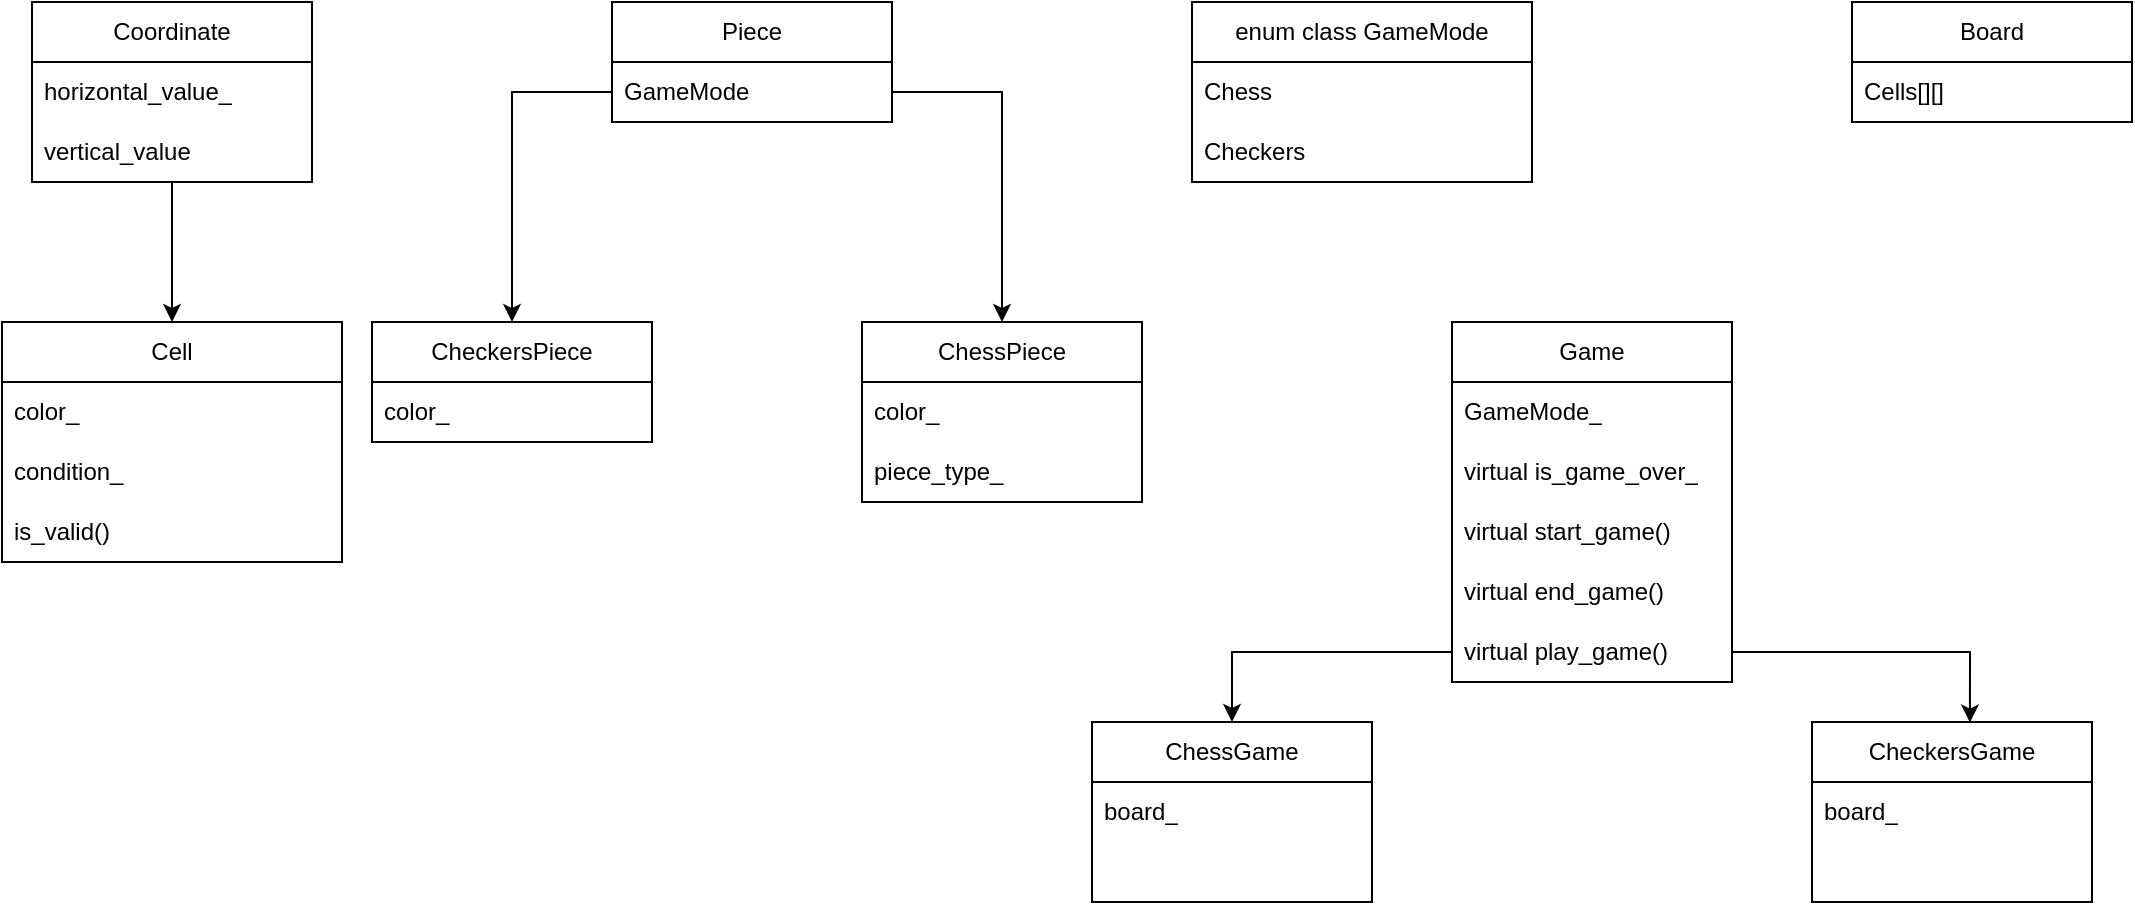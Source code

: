<mxfile version="21.0.8" type="github">
  <diagram id="C5RBs43oDa-KdzZeNtuy" name="Page-1">
    <mxGraphModel dx="1161" dy="664" grid="1" gridSize="10" guides="1" tooltips="1" connect="1" arrows="1" fold="1" page="1" pageScale="1" pageWidth="1169" pageHeight="1654" math="0" shadow="0">
      <root>
        <mxCell id="WIyWlLk6GJQsqaUBKTNV-0" />
        <mxCell id="WIyWlLk6GJQsqaUBKTNV-1" parent="WIyWlLk6GJQsqaUBKTNV-0" />
        <mxCell id="xxbDKakKU5GwECnIjw4Y-93" style="edgeStyle=orthogonalEdgeStyle;rounded=0;orthogonalLoop=1;jettySize=auto;html=1;entryX=0.5;entryY=0;entryDx=0;entryDy=0;" edge="1" parent="WIyWlLk6GJQsqaUBKTNV-1" source="xxbDKakKU5GwECnIjw4Y-1" target="xxbDKakKU5GwECnIjw4Y-14">
          <mxGeometry relative="1" as="geometry" />
        </mxCell>
        <mxCell id="xxbDKakKU5GwECnIjw4Y-1" value="Coordinate" style="swimlane;fontStyle=0;childLayout=stackLayout;horizontal=1;startSize=30;horizontalStack=0;resizeParent=1;resizeParentMax=0;resizeLast=0;collapsible=1;marginBottom=0;whiteSpace=wrap;html=1;" vertex="1" parent="WIyWlLk6GJQsqaUBKTNV-1">
          <mxGeometry x="30" y="40" width="140" height="90" as="geometry" />
        </mxCell>
        <mxCell id="xxbDKakKU5GwECnIjw4Y-3" value="horizontal_value_" style="text;strokeColor=none;fillColor=none;align=left;verticalAlign=middle;spacingLeft=4;spacingRight=4;overflow=hidden;points=[[0,0.5],[1,0.5]];portConstraint=eastwest;rotatable=0;whiteSpace=wrap;html=1;" vertex="1" parent="xxbDKakKU5GwECnIjw4Y-1">
          <mxGeometry y="30" width="140" height="30" as="geometry" />
        </mxCell>
        <mxCell id="xxbDKakKU5GwECnIjw4Y-4" value="vertical_value" style="text;strokeColor=none;fillColor=none;align=left;verticalAlign=middle;spacingLeft=4;spacingRight=4;overflow=hidden;points=[[0,0.5],[1,0.5]];portConstraint=eastwest;rotatable=0;whiteSpace=wrap;html=1;" vertex="1" parent="xxbDKakKU5GwECnIjw4Y-1">
          <mxGeometry y="60" width="140" height="30" as="geometry" />
        </mxCell>
        <mxCell id="xxbDKakKU5GwECnIjw4Y-5" value="Board" style="swimlane;fontStyle=0;childLayout=stackLayout;horizontal=1;startSize=30;horizontalStack=0;resizeParent=1;resizeParentMax=0;resizeLast=0;collapsible=1;marginBottom=0;whiteSpace=wrap;html=1;" vertex="1" parent="WIyWlLk6GJQsqaUBKTNV-1">
          <mxGeometry x="940" y="40" width="140" height="60" as="geometry" />
        </mxCell>
        <mxCell id="xxbDKakKU5GwECnIjw4Y-6" value="Cells[][]" style="text;strokeColor=none;fillColor=none;align=left;verticalAlign=middle;spacingLeft=4;spacingRight=4;overflow=hidden;points=[[0,0.5],[1,0.5]];portConstraint=eastwest;rotatable=0;whiteSpace=wrap;html=1;" vertex="1" parent="xxbDKakKU5GwECnIjw4Y-5">
          <mxGeometry y="30" width="140" height="30" as="geometry" />
        </mxCell>
        <mxCell id="xxbDKakKU5GwECnIjw4Y-9" value="Piece" style="swimlane;fontStyle=0;childLayout=stackLayout;horizontal=1;startSize=30;horizontalStack=0;resizeParent=1;resizeParentMax=0;resizeLast=0;collapsible=1;marginBottom=0;whiteSpace=wrap;html=1;" vertex="1" parent="WIyWlLk6GJQsqaUBKTNV-1">
          <mxGeometry x="320" y="40" width="140" height="60" as="geometry" />
        </mxCell>
        <mxCell id="xxbDKakKU5GwECnIjw4Y-98" value="GameMode" style="text;strokeColor=none;fillColor=none;align=left;verticalAlign=middle;spacingLeft=4;spacingRight=4;overflow=hidden;points=[[0,0.5],[1,0.5]];portConstraint=eastwest;rotatable=0;whiteSpace=wrap;html=1;" vertex="1" parent="xxbDKakKU5GwECnIjw4Y-9">
          <mxGeometry y="30" width="140" height="30" as="geometry" />
        </mxCell>
        <mxCell id="xxbDKakKU5GwECnIjw4Y-14" value="Cell" style="swimlane;fontStyle=0;childLayout=stackLayout;horizontal=1;startSize=30;horizontalStack=0;resizeParent=1;resizeParentMax=0;resizeLast=0;collapsible=1;marginBottom=0;whiteSpace=wrap;html=1;" vertex="1" parent="WIyWlLk6GJQsqaUBKTNV-1">
          <mxGeometry x="15" y="200" width="170" height="120" as="geometry">
            <mxRectangle x="130" y="180" width="60" height="30" as="alternateBounds" />
          </mxGeometry>
        </mxCell>
        <mxCell id="xxbDKakKU5GwECnIjw4Y-15" value="color_" style="text;strokeColor=none;fillColor=none;align=left;verticalAlign=middle;spacingLeft=4;spacingRight=4;overflow=hidden;points=[[0,0.5],[1,0.5]];portConstraint=eastwest;rotatable=0;whiteSpace=wrap;html=1;" vertex="1" parent="xxbDKakKU5GwECnIjw4Y-14">
          <mxGeometry y="30" width="170" height="30" as="geometry" />
        </mxCell>
        <mxCell id="xxbDKakKU5GwECnIjw4Y-16" value="condition_" style="text;strokeColor=none;fillColor=none;align=left;verticalAlign=middle;spacingLeft=4;spacingRight=4;overflow=hidden;points=[[0,0.5],[1,0.5]];portConstraint=eastwest;rotatable=0;whiteSpace=wrap;html=1;" vertex="1" parent="xxbDKakKU5GwECnIjw4Y-14">
          <mxGeometry y="60" width="170" height="30" as="geometry" />
        </mxCell>
        <mxCell id="xxbDKakKU5GwECnIjw4Y-17" value="is_valid()" style="text;strokeColor=none;fillColor=none;align=left;verticalAlign=middle;spacingLeft=4;spacingRight=4;overflow=hidden;points=[[0,0.5],[1,0.5]];portConstraint=eastwest;rotatable=0;whiteSpace=wrap;html=1;" vertex="1" parent="xxbDKakKU5GwECnIjw4Y-14">
          <mxGeometry y="90" width="170" height="30" as="geometry" />
        </mxCell>
        <mxCell id="xxbDKakKU5GwECnIjw4Y-99" value="ChessPiece" style="swimlane;fontStyle=0;childLayout=stackLayout;horizontal=1;startSize=30;horizontalStack=0;resizeParent=1;resizeParentMax=0;resizeLast=0;collapsible=1;marginBottom=0;whiteSpace=wrap;html=1;" vertex="1" parent="WIyWlLk6GJQsqaUBKTNV-1">
          <mxGeometry x="445" y="200" width="140" height="90" as="geometry" />
        </mxCell>
        <mxCell id="xxbDKakKU5GwECnIjw4Y-101" value="color_" style="text;strokeColor=none;fillColor=none;align=left;verticalAlign=middle;spacingLeft=4;spacingRight=4;overflow=hidden;points=[[0,0.5],[1,0.5]];portConstraint=eastwest;rotatable=0;whiteSpace=wrap;html=1;" vertex="1" parent="xxbDKakKU5GwECnIjw4Y-99">
          <mxGeometry y="30" width="140" height="30" as="geometry" />
        </mxCell>
        <mxCell id="xxbDKakKU5GwECnIjw4Y-133" value="piece_type_" style="text;strokeColor=none;fillColor=none;align=left;verticalAlign=middle;spacingLeft=4;spacingRight=4;overflow=hidden;points=[[0,0.5],[1,0.5]];portConstraint=eastwest;rotatable=0;whiteSpace=wrap;html=1;" vertex="1" parent="xxbDKakKU5GwECnIjw4Y-99">
          <mxGeometry y="60" width="140" height="30" as="geometry" />
        </mxCell>
        <mxCell id="xxbDKakKU5GwECnIjw4Y-103" value="CheckersPiece" style="swimlane;fontStyle=0;childLayout=stackLayout;horizontal=1;startSize=30;horizontalStack=0;resizeParent=1;resizeParentMax=0;resizeLast=0;collapsible=1;marginBottom=0;whiteSpace=wrap;html=1;" vertex="1" parent="WIyWlLk6GJQsqaUBKTNV-1">
          <mxGeometry x="200" y="200" width="140" height="60" as="geometry" />
        </mxCell>
        <mxCell id="xxbDKakKU5GwECnIjw4Y-104" value="color_" style="text;strokeColor=none;fillColor=none;align=left;verticalAlign=middle;spacingLeft=4;spacingRight=4;overflow=hidden;points=[[0,0.5],[1,0.5]];portConstraint=eastwest;rotatable=0;whiteSpace=wrap;html=1;" vertex="1" parent="xxbDKakKU5GwECnIjw4Y-103">
          <mxGeometry y="30" width="140" height="30" as="geometry" />
        </mxCell>
        <mxCell id="xxbDKakKU5GwECnIjw4Y-107" style="edgeStyle=orthogonalEdgeStyle;rounded=0;orthogonalLoop=1;jettySize=auto;html=1;entryX=0.5;entryY=0;entryDx=0;entryDy=0;" edge="1" parent="WIyWlLk6GJQsqaUBKTNV-1" source="xxbDKakKU5GwECnIjw4Y-98" target="xxbDKakKU5GwECnIjw4Y-103">
          <mxGeometry relative="1" as="geometry" />
        </mxCell>
        <mxCell id="xxbDKakKU5GwECnIjw4Y-108" style="edgeStyle=orthogonalEdgeStyle;rounded=0;orthogonalLoop=1;jettySize=auto;html=1;entryX=0.5;entryY=0;entryDx=0;entryDy=0;" edge="1" parent="WIyWlLk6GJQsqaUBKTNV-1" source="xxbDKakKU5GwECnIjw4Y-98" target="xxbDKakKU5GwECnIjw4Y-99">
          <mxGeometry relative="1" as="geometry" />
        </mxCell>
        <mxCell id="xxbDKakKU5GwECnIjw4Y-110" value="enum class GameMode" style="swimlane;fontStyle=0;childLayout=stackLayout;horizontal=1;startSize=30;horizontalStack=0;resizeParent=1;resizeParentMax=0;resizeLast=0;collapsible=1;marginBottom=0;whiteSpace=wrap;html=1;" vertex="1" parent="WIyWlLk6GJQsqaUBKTNV-1">
          <mxGeometry x="610" y="40" width="170" height="90" as="geometry" />
        </mxCell>
        <mxCell id="xxbDKakKU5GwECnIjw4Y-111" value="Chess" style="text;strokeColor=none;fillColor=none;align=left;verticalAlign=middle;spacingLeft=4;spacingRight=4;overflow=hidden;points=[[0,0.5],[1,0.5]];portConstraint=eastwest;rotatable=0;whiteSpace=wrap;html=1;" vertex="1" parent="xxbDKakKU5GwECnIjw4Y-110">
          <mxGeometry y="30" width="170" height="30" as="geometry" />
        </mxCell>
        <mxCell id="xxbDKakKU5GwECnIjw4Y-112" value="Checkers" style="text;strokeColor=none;fillColor=none;align=left;verticalAlign=middle;spacingLeft=4;spacingRight=4;overflow=hidden;points=[[0,0.5],[1,0.5]];portConstraint=eastwest;rotatable=0;whiteSpace=wrap;html=1;" vertex="1" parent="xxbDKakKU5GwECnIjw4Y-110">
          <mxGeometry y="60" width="170" height="30" as="geometry" />
        </mxCell>
        <mxCell id="xxbDKakKU5GwECnIjw4Y-114" value="Game" style="swimlane;fontStyle=0;childLayout=stackLayout;horizontal=1;startSize=30;horizontalStack=0;resizeParent=1;resizeParentMax=0;resizeLast=0;collapsible=1;marginBottom=0;whiteSpace=wrap;html=1;" vertex="1" parent="WIyWlLk6GJQsqaUBKTNV-1">
          <mxGeometry x="740" y="200" width="140" height="180" as="geometry" />
        </mxCell>
        <mxCell id="xxbDKakKU5GwECnIjw4Y-115" value="GameMode_" style="text;strokeColor=none;fillColor=none;align=left;verticalAlign=middle;spacingLeft=4;spacingRight=4;overflow=hidden;points=[[0,0.5],[1,0.5]];portConstraint=eastwest;rotatable=0;whiteSpace=wrap;html=1;" vertex="1" parent="xxbDKakKU5GwECnIjw4Y-114">
          <mxGeometry y="30" width="140" height="30" as="geometry" />
        </mxCell>
        <mxCell id="xxbDKakKU5GwECnIjw4Y-116" value="virtual is_game_over_" style="text;strokeColor=none;fillColor=none;align=left;verticalAlign=middle;spacingLeft=4;spacingRight=4;overflow=hidden;points=[[0,0.5],[1,0.5]];portConstraint=eastwest;rotatable=0;whiteSpace=wrap;html=1;" vertex="1" parent="xxbDKakKU5GwECnIjw4Y-114">
          <mxGeometry y="60" width="140" height="30" as="geometry" />
        </mxCell>
        <mxCell id="xxbDKakKU5GwECnIjw4Y-117" value="virtual start_game()" style="text;strokeColor=none;fillColor=none;align=left;verticalAlign=middle;spacingLeft=4;spacingRight=4;overflow=hidden;points=[[0,0.5],[1,0.5]];portConstraint=eastwest;rotatable=0;whiteSpace=wrap;html=1;" vertex="1" parent="xxbDKakKU5GwECnIjw4Y-114">
          <mxGeometry y="90" width="140" height="30" as="geometry" />
        </mxCell>
        <mxCell id="xxbDKakKU5GwECnIjw4Y-119" value="virtual end_game()" style="text;strokeColor=none;fillColor=none;align=left;verticalAlign=middle;spacingLeft=4;spacingRight=4;overflow=hidden;points=[[0,0.5],[1,0.5]];portConstraint=eastwest;rotatable=0;whiteSpace=wrap;html=1;" vertex="1" parent="xxbDKakKU5GwECnIjw4Y-114">
          <mxGeometry y="120" width="140" height="30" as="geometry" />
        </mxCell>
        <mxCell id="xxbDKakKU5GwECnIjw4Y-120" value="virtual play_game()" style="text;strokeColor=none;fillColor=none;align=left;verticalAlign=middle;spacingLeft=4;spacingRight=4;overflow=hidden;points=[[0,0.5],[1,0.5]];portConstraint=eastwest;rotatable=0;whiteSpace=wrap;html=1;" vertex="1" parent="xxbDKakKU5GwECnIjw4Y-114">
          <mxGeometry y="150" width="140" height="30" as="geometry" />
        </mxCell>
        <mxCell id="xxbDKakKU5GwECnIjw4Y-121" value="CheckersGame" style="swimlane;fontStyle=0;childLayout=stackLayout;horizontal=1;startSize=30;horizontalStack=0;resizeParent=1;resizeParentMax=0;resizeLast=0;collapsible=1;marginBottom=0;whiteSpace=wrap;html=1;" vertex="1" parent="WIyWlLk6GJQsqaUBKTNV-1">
          <mxGeometry x="920" y="400" width="140" height="90" as="geometry" />
        </mxCell>
        <mxCell id="xxbDKakKU5GwECnIjw4Y-122" value="board_" style="text;strokeColor=none;fillColor=none;align=left;verticalAlign=middle;spacingLeft=4;spacingRight=4;overflow=hidden;points=[[0,0.5],[1,0.5]];portConstraint=eastwest;rotatable=0;whiteSpace=wrap;html=1;" vertex="1" parent="xxbDKakKU5GwECnIjw4Y-121">
          <mxGeometry y="30" width="140" height="30" as="geometry" />
        </mxCell>
        <mxCell id="xxbDKakKU5GwECnIjw4Y-132" style="text;strokeColor=none;fillColor=none;align=left;verticalAlign=middle;spacingLeft=4;spacingRight=4;overflow=hidden;points=[[0,0.5],[1,0.5]];portConstraint=eastwest;rotatable=0;whiteSpace=wrap;html=1;" vertex="1" parent="xxbDKakKU5GwECnIjw4Y-121">
          <mxGeometry y="60" width="140" height="30" as="geometry" />
        </mxCell>
        <mxCell id="xxbDKakKU5GwECnIjw4Y-125" value="ChessGame" style="swimlane;fontStyle=0;childLayout=stackLayout;horizontal=1;startSize=30;horizontalStack=0;resizeParent=1;resizeParentMax=0;resizeLast=0;collapsible=1;marginBottom=0;whiteSpace=wrap;html=1;" vertex="1" parent="WIyWlLk6GJQsqaUBKTNV-1">
          <mxGeometry x="560" y="400" width="140" height="90" as="geometry" />
        </mxCell>
        <mxCell id="xxbDKakKU5GwECnIjw4Y-126" value="board_" style="text;strokeColor=none;fillColor=none;align=left;verticalAlign=middle;spacingLeft=4;spacingRight=4;overflow=hidden;points=[[0,0.5],[1,0.5]];portConstraint=eastwest;rotatable=0;whiteSpace=wrap;html=1;" vertex="1" parent="xxbDKakKU5GwECnIjw4Y-125">
          <mxGeometry y="30" width="140" height="30" as="geometry" />
        </mxCell>
        <mxCell id="xxbDKakKU5GwECnIjw4Y-131" style="text;strokeColor=none;fillColor=none;align=left;verticalAlign=middle;spacingLeft=4;spacingRight=4;overflow=hidden;points=[[0,0.5],[1,0.5]];portConstraint=eastwest;rotatable=0;whiteSpace=wrap;html=1;" vertex="1" parent="xxbDKakKU5GwECnIjw4Y-125">
          <mxGeometry y="60" width="140" height="30" as="geometry" />
        </mxCell>
        <mxCell id="xxbDKakKU5GwECnIjw4Y-129" style="edgeStyle=orthogonalEdgeStyle;rounded=0;orthogonalLoop=1;jettySize=auto;html=1;entryX=0.5;entryY=0;entryDx=0;entryDy=0;" edge="1" parent="WIyWlLk6GJQsqaUBKTNV-1" source="xxbDKakKU5GwECnIjw4Y-120" target="xxbDKakKU5GwECnIjw4Y-125">
          <mxGeometry relative="1" as="geometry" />
        </mxCell>
        <mxCell id="xxbDKakKU5GwECnIjw4Y-130" style="edgeStyle=orthogonalEdgeStyle;rounded=0;orthogonalLoop=1;jettySize=auto;html=1;exitX=1;exitY=0.5;exitDx=0;exitDy=0;entryX=0.564;entryY=0.003;entryDx=0;entryDy=0;entryPerimeter=0;" edge="1" parent="WIyWlLk6GJQsqaUBKTNV-1" source="xxbDKakKU5GwECnIjw4Y-120" target="xxbDKakKU5GwECnIjw4Y-121">
          <mxGeometry relative="1" as="geometry" />
        </mxCell>
      </root>
    </mxGraphModel>
  </diagram>
</mxfile>
